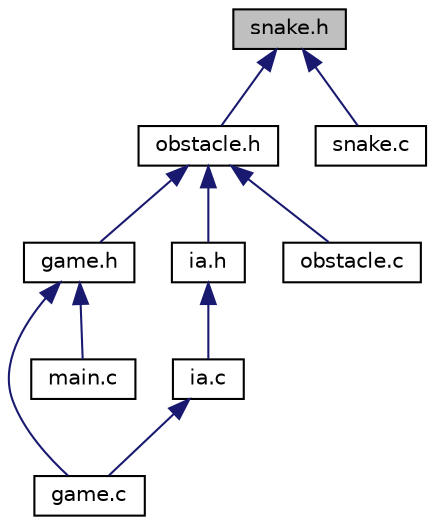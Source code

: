 digraph "snake.h"
{
  edge [fontname="Helvetica",fontsize="10",labelfontname="Helvetica",labelfontsize="10"];
  node [fontname="Helvetica",fontsize="10",shape=record];
  Node1 [label="snake.h",height=0.2,width=0.4,color="black", fillcolor="grey75", style="filled", fontcolor="black"];
  Node1 -> Node2 [dir="back",color="midnightblue",fontsize="10",style="solid"];
  Node2 [label="obstacle.h",height=0.2,width=0.4,color="black", fillcolor="white", style="filled",URL="$obstacle_8h.html",tooltip="Header du fichier obstacle.c. "];
  Node2 -> Node3 [dir="back",color="midnightblue",fontsize="10",style="solid"];
  Node3 [label="game.h",height=0.2,width=0.4,color="black", fillcolor="white", style="filled",URL="$game_8h.html",tooltip="Header du fichier game.c. "];
  Node3 -> Node4 [dir="back",color="midnightblue",fontsize="10",style="solid"];
  Node4 [label="game.c",height=0.2,width=0.4,color="black", fillcolor="white", style="filled",URL="$game_8c.html",tooltip="Fichier qui gère le jeu. "];
  Node3 -> Node5 [dir="back",color="midnightblue",fontsize="10",style="solid"];
  Node5 [label="main.c",height=0.2,width=0.4,color="black", fillcolor="white", style="filled",URL="$main_8c.html",tooltip="Fichier principal du jeu. "];
  Node2 -> Node6 [dir="back",color="midnightblue",fontsize="10",style="solid"];
  Node6 [label="ia.h",height=0.2,width=0.4,color="black", fillcolor="white", style="filled",URL="$ia_8h.html",tooltip="Header du fichier ia.c. "];
  Node6 -> Node7 [dir="back",color="midnightblue",fontsize="10",style="solid"];
  Node7 [label="ia.c",height=0.2,width=0.4,color="black", fillcolor="white", style="filled",URL="$ia_8c.html",tooltip="Fichier permettant la gestion de l&#39;IA aléatoire. "];
  Node7 -> Node4 [dir="back",color="midnightblue",fontsize="10",style="solid"];
  Node2 -> Node8 [dir="back",color="midnightblue",fontsize="10",style="solid"];
  Node8 [label="obstacle.c",height=0.2,width=0.4,color="black", fillcolor="white", style="filled",URL="$obstacle_8c.html",tooltip="Fichier permettant la création des murs et des positions de départ des serpents. "];
  Node1 -> Node9 [dir="back",color="midnightblue",fontsize="10",style="solid"];
  Node9 [label="snake.c",height=0.2,width=0.4,color="black", fillcolor="white", style="filled",URL="$snake_8c.html",tooltip="Fichier permettant la gestion des serpents. "];
}
